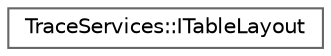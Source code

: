 digraph "Graphical Class Hierarchy"
{
 // INTERACTIVE_SVG=YES
 // LATEX_PDF_SIZE
  bgcolor="transparent";
  edge [fontname=Helvetica,fontsize=10,labelfontname=Helvetica,labelfontsize=10];
  node [fontname=Helvetica,fontsize=10,shape=box,height=0.2,width=0.4];
  rankdir="LR";
  Node0 [id="Node000000",label="TraceServices::ITableLayout",height=0.2,width=0.4,color="grey40", fillcolor="white", style="filled",URL="$d4/df2/classTraceServices_1_1ITableLayout.html",tooltip=" "];
}
